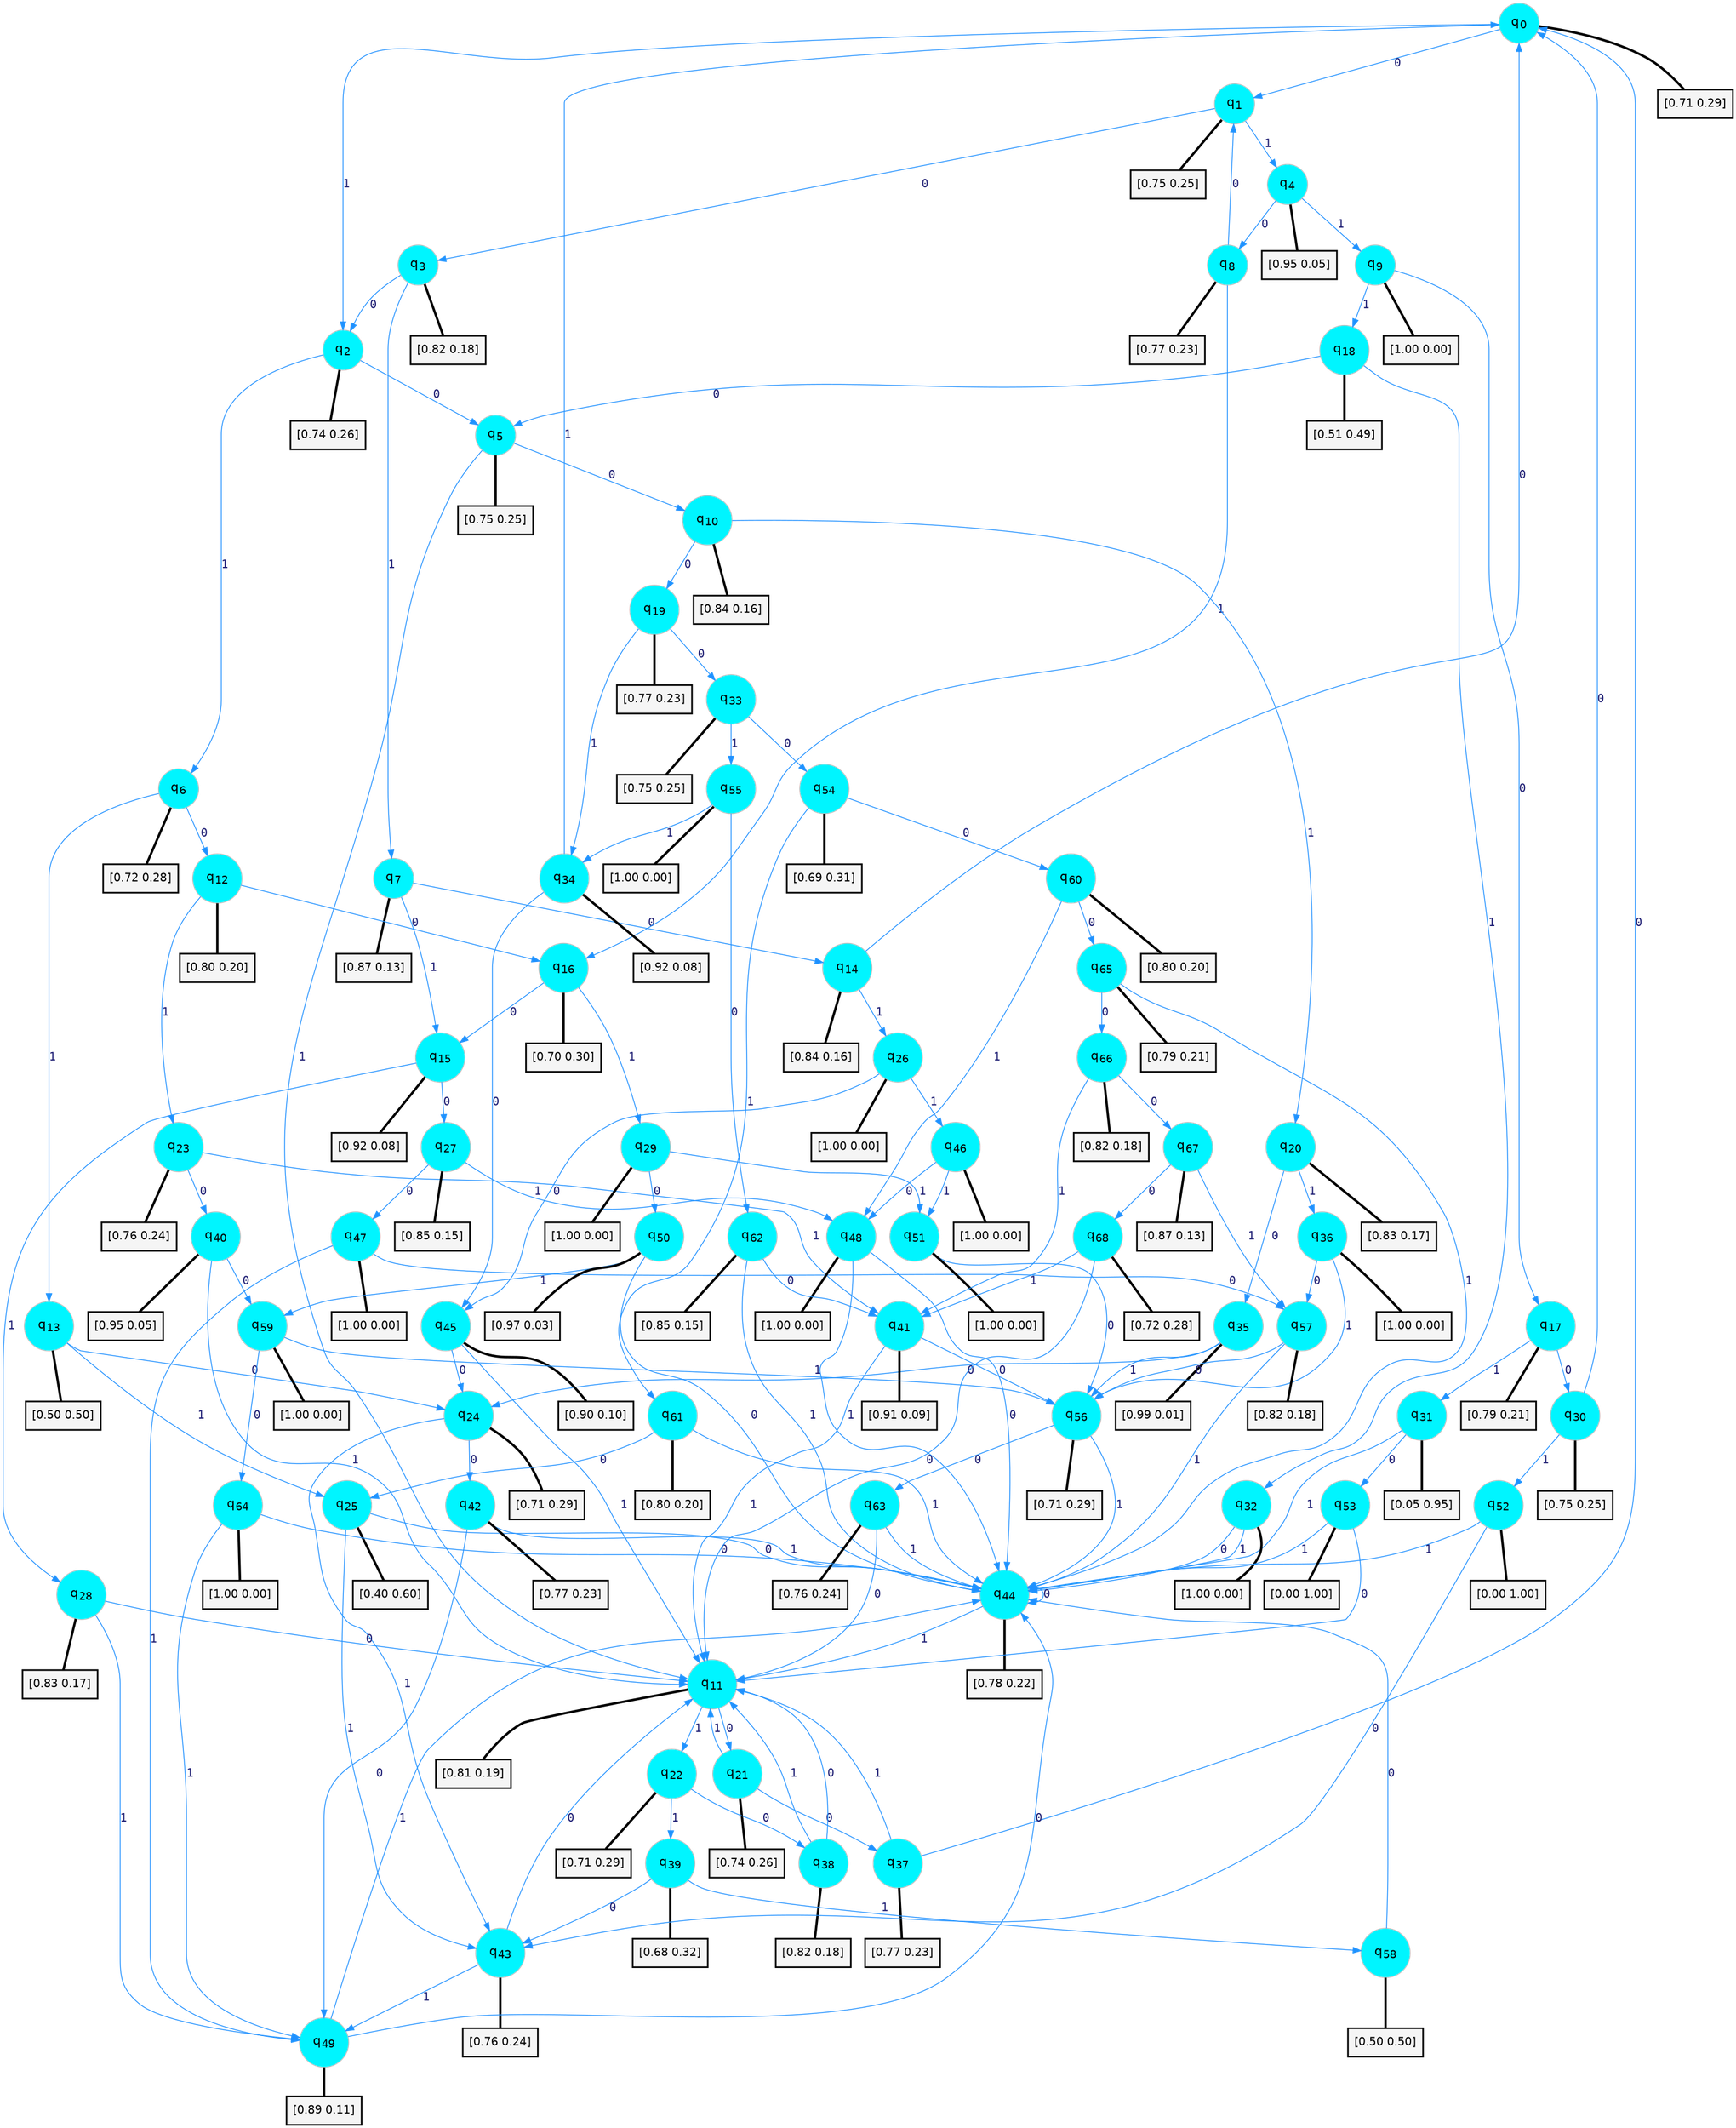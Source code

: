 digraph G {
graph [
bgcolor=transparent, dpi=300, rankdir=TD, size="40,25"];
node [
color=gray, fillcolor=turquoise1, fontcolor=black, fontname=Helvetica, fontsize=16, fontweight=bold, shape=circle, style=filled];
edge [
arrowsize=1, color=dodgerblue1, fontcolor=midnightblue, fontname=courier, fontweight=bold, penwidth=1, style=solid, weight=20];
0[label=<q<SUB>0</SUB>>];
1[label=<q<SUB>1</SUB>>];
2[label=<q<SUB>2</SUB>>];
3[label=<q<SUB>3</SUB>>];
4[label=<q<SUB>4</SUB>>];
5[label=<q<SUB>5</SUB>>];
6[label=<q<SUB>6</SUB>>];
7[label=<q<SUB>7</SUB>>];
8[label=<q<SUB>8</SUB>>];
9[label=<q<SUB>9</SUB>>];
10[label=<q<SUB>10</SUB>>];
11[label=<q<SUB>11</SUB>>];
12[label=<q<SUB>12</SUB>>];
13[label=<q<SUB>13</SUB>>];
14[label=<q<SUB>14</SUB>>];
15[label=<q<SUB>15</SUB>>];
16[label=<q<SUB>16</SUB>>];
17[label=<q<SUB>17</SUB>>];
18[label=<q<SUB>18</SUB>>];
19[label=<q<SUB>19</SUB>>];
20[label=<q<SUB>20</SUB>>];
21[label=<q<SUB>21</SUB>>];
22[label=<q<SUB>22</SUB>>];
23[label=<q<SUB>23</SUB>>];
24[label=<q<SUB>24</SUB>>];
25[label=<q<SUB>25</SUB>>];
26[label=<q<SUB>26</SUB>>];
27[label=<q<SUB>27</SUB>>];
28[label=<q<SUB>28</SUB>>];
29[label=<q<SUB>29</SUB>>];
30[label=<q<SUB>30</SUB>>];
31[label=<q<SUB>31</SUB>>];
32[label=<q<SUB>32</SUB>>];
33[label=<q<SUB>33</SUB>>];
34[label=<q<SUB>34</SUB>>];
35[label=<q<SUB>35</SUB>>];
36[label=<q<SUB>36</SUB>>];
37[label=<q<SUB>37</SUB>>];
38[label=<q<SUB>38</SUB>>];
39[label=<q<SUB>39</SUB>>];
40[label=<q<SUB>40</SUB>>];
41[label=<q<SUB>41</SUB>>];
42[label=<q<SUB>42</SUB>>];
43[label=<q<SUB>43</SUB>>];
44[label=<q<SUB>44</SUB>>];
45[label=<q<SUB>45</SUB>>];
46[label=<q<SUB>46</SUB>>];
47[label=<q<SUB>47</SUB>>];
48[label=<q<SUB>48</SUB>>];
49[label=<q<SUB>49</SUB>>];
50[label=<q<SUB>50</SUB>>];
51[label=<q<SUB>51</SUB>>];
52[label=<q<SUB>52</SUB>>];
53[label=<q<SUB>53</SUB>>];
54[label=<q<SUB>54</SUB>>];
55[label=<q<SUB>55</SUB>>];
56[label=<q<SUB>56</SUB>>];
57[label=<q<SUB>57</SUB>>];
58[label=<q<SUB>58</SUB>>];
59[label=<q<SUB>59</SUB>>];
60[label=<q<SUB>60</SUB>>];
61[label=<q<SUB>61</SUB>>];
62[label=<q<SUB>62</SUB>>];
63[label=<q<SUB>63</SUB>>];
64[label=<q<SUB>64</SUB>>];
65[label=<q<SUB>65</SUB>>];
66[label=<q<SUB>66</SUB>>];
67[label=<q<SUB>67</SUB>>];
68[label=<q<SUB>68</SUB>>];
69[label="[0.71 0.29]", shape=box,fontcolor=black, fontname=Helvetica, fontsize=14, penwidth=2, fillcolor=whitesmoke,color=black];
70[label="[0.75 0.25]", shape=box,fontcolor=black, fontname=Helvetica, fontsize=14, penwidth=2, fillcolor=whitesmoke,color=black];
71[label="[0.74 0.26]", shape=box,fontcolor=black, fontname=Helvetica, fontsize=14, penwidth=2, fillcolor=whitesmoke,color=black];
72[label="[0.82 0.18]", shape=box,fontcolor=black, fontname=Helvetica, fontsize=14, penwidth=2, fillcolor=whitesmoke,color=black];
73[label="[0.95 0.05]", shape=box,fontcolor=black, fontname=Helvetica, fontsize=14, penwidth=2, fillcolor=whitesmoke,color=black];
74[label="[0.75 0.25]", shape=box,fontcolor=black, fontname=Helvetica, fontsize=14, penwidth=2, fillcolor=whitesmoke,color=black];
75[label="[0.72 0.28]", shape=box,fontcolor=black, fontname=Helvetica, fontsize=14, penwidth=2, fillcolor=whitesmoke,color=black];
76[label="[0.87 0.13]", shape=box,fontcolor=black, fontname=Helvetica, fontsize=14, penwidth=2, fillcolor=whitesmoke,color=black];
77[label="[0.77 0.23]", shape=box,fontcolor=black, fontname=Helvetica, fontsize=14, penwidth=2, fillcolor=whitesmoke,color=black];
78[label="[1.00 0.00]", shape=box,fontcolor=black, fontname=Helvetica, fontsize=14, penwidth=2, fillcolor=whitesmoke,color=black];
79[label="[0.84 0.16]", shape=box,fontcolor=black, fontname=Helvetica, fontsize=14, penwidth=2, fillcolor=whitesmoke,color=black];
80[label="[0.81 0.19]", shape=box,fontcolor=black, fontname=Helvetica, fontsize=14, penwidth=2, fillcolor=whitesmoke,color=black];
81[label="[0.80 0.20]", shape=box,fontcolor=black, fontname=Helvetica, fontsize=14, penwidth=2, fillcolor=whitesmoke,color=black];
82[label="[0.50 0.50]", shape=box,fontcolor=black, fontname=Helvetica, fontsize=14, penwidth=2, fillcolor=whitesmoke,color=black];
83[label="[0.84 0.16]", shape=box,fontcolor=black, fontname=Helvetica, fontsize=14, penwidth=2, fillcolor=whitesmoke,color=black];
84[label="[0.92 0.08]", shape=box,fontcolor=black, fontname=Helvetica, fontsize=14, penwidth=2, fillcolor=whitesmoke,color=black];
85[label="[0.70 0.30]", shape=box,fontcolor=black, fontname=Helvetica, fontsize=14, penwidth=2, fillcolor=whitesmoke,color=black];
86[label="[0.79 0.21]", shape=box,fontcolor=black, fontname=Helvetica, fontsize=14, penwidth=2, fillcolor=whitesmoke,color=black];
87[label="[0.51 0.49]", shape=box,fontcolor=black, fontname=Helvetica, fontsize=14, penwidth=2, fillcolor=whitesmoke,color=black];
88[label="[0.77 0.23]", shape=box,fontcolor=black, fontname=Helvetica, fontsize=14, penwidth=2, fillcolor=whitesmoke,color=black];
89[label="[0.83 0.17]", shape=box,fontcolor=black, fontname=Helvetica, fontsize=14, penwidth=2, fillcolor=whitesmoke,color=black];
90[label="[0.74 0.26]", shape=box,fontcolor=black, fontname=Helvetica, fontsize=14, penwidth=2, fillcolor=whitesmoke,color=black];
91[label="[0.71 0.29]", shape=box,fontcolor=black, fontname=Helvetica, fontsize=14, penwidth=2, fillcolor=whitesmoke,color=black];
92[label="[0.76 0.24]", shape=box,fontcolor=black, fontname=Helvetica, fontsize=14, penwidth=2, fillcolor=whitesmoke,color=black];
93[label="[0.71 0.29]", shape=box,fontcolor=black, fontname=Helvetica, fontsize=14, penwidth=2, fillcolor=whitesmoke,color=black];
94[label="[0.40 0.60]", shape=box,fontcolor=black, fontname=Helvetica, fontsize=14, penwidth=2, fillcolor=whitesmoke,color=black];
95[label="[1.00 0.00]", shape=box,fontcolor=black, fontname=Helvetica, fontsize=14, penwidth=2, fillcolor=whitesmoke,color=black];
96[label="[0.85 0.15]", shape=box,fontcolor=black, fontname=Helvetica, fontsize=14, penwidth=2, fillcolor=whitesmoke,color=black];
97[label="[0.83 0.17]", shape=box,fontcolor=black, fontname=Helvetica, fontsize=14, penwidth=2, fillcolor=whitesmoke,color=black];
98[label="[1.00 0.00]", shape=box,fontcolor=black, fontname=Helvetica, fontsize=14, penwidth=2, fillcolor=whitesmoke,color=black];
99[label="[0.75 0.25]", shape=box,fontcolor=black, fontname=Helvetica, fontsize=14, penwidth=2, fillcolor=whitesmoke,color=black];
100[label="[0.05 0.95]", shape=box,fontcolor=black, fontname=Helvetica, fontsize=14, penwidth=2, fillcolor=whitesmoke,color=black];
101[label="[1.00 0.00]", shape=box,fontcolor=black, fontname=Helvetica, fontsize=14, penwidth=2, fillcolor=whitesmoke,color=black];
102[label="[0.75 0.25]", shape=box,fontcolor=black, fontname=Helvetica, fontsize=14, penwidth=2, fillcolor=whitesmoke,color=black];
103[label="[0.92 0.08]", shape=box,fontcolor=black, fontname=Helvetica, fontsize=14, penwidth=2, fillcolor=whitesmoke,color=black];
104[label="[0.99 0.01]", shape=box,fontcolor=black, fontname=Helvetica, fontsize=14, penwidth=2, fillcolor=whitesmoke,color=black];
105[label="[1.00 0.00]", shape=box,fontcolor=black, fontname=Helvetica, fontsize=14, penwidth=2, fillcolor=whitesmoke,color=black];
106[label="[0.77 0.23]", shape=box,fontcolor=black, fontname=Helvetica, fontsize=14, penwidth=2, fillcolor=whitesmoke,color=black];
107[label="[0.82 0.18]", shape=box,fontcolor=black, fontname=Helvetica, fontsize=14, penwidth=2, fillcolor=whitesmoke,color=black];
108[label="[0.68 0.32]", shape=box,fontcolor=black, fontname=Helvetica, fontsize=14, penwidth=2, fillcolor=whitesmoke,color=black];
109[label="[0.95 0.05]", shape=box,fontcolor=black, fontname=Helvetica, fontsize=14, penwidth=2, fillcolor=whitesmoke,color=black];
110[label="[0.91 0.09]", shape=box,fontcolor=black, fontname=Helvetica, fontsize=14, penwidth=2, fillcolor=whitesmoke,color=black];
111[label="[0.77 0.23]", shape=box,fontcolor=black, fontname=Helvetica, fontsize=14, penwidth=2, fillcolor=whitesmoke,color=black];
112[label="[0.76 0.24]", shape=box,fontcolor=black, fontname=Helvetica, fontsize=14, penwidth=2, fillcolor=whitesmoke,color=black];
113[label="[0.78 0.22]", shape=box,fontcolor=black, fontname=Helvetica, fontsize=14, penwidth=2, fillcolor=whitesmoke,color=black];
114[label="[0.90 0.10]", shape=box,fontcolor=black, fontname=Helvetica, fontsize=14, penwidth=2, fillcolor=whitesmoke,color=black];
115[label="[1.00 0.00]", shape=box,fontcolor=black, fontname=Helvetica, fontsize=14, penwidth=2, fillcolor=whitesmoke,color=black];
116[label="[1.00 0.00]", shape=box,fontcolor=black, fontname=Helvetica, fontsize=14, penwidth=2, fillcolor=whitesmoke,color=black];
117[label="[1.00 0.00]", shape=box,fontcolor=black, fontname=Helvetica, fontsize=14, penwidth=2, fillcolor=whitesmoke,color=black];
118[label="[0.89 0.11]", shape=box,fontcolor=black, fontname=Helvetica, fontsize=14, penwidth=2, fillcolor=whitesmoke,color=black];
119[label="[0.97 0.03]", shape=box,fontcolor=black, fontname=Helvetica, fontsize=14, penwidth=2, fillcolor=whitesmoke,color=black];
120[label="[1.00 0.00]", shape=box,fontcolor=black, fontname=Helvetica, fontsize=14, penwidth=2, fillcolor=whitesmoke,color=black];
121[label="[0.00 1.00]", shape=box,fontcolor=black, fontname=Helvetica, fontsize=14, penwidth=2, fillcolor=whitesmoke,color=black];
122[label="[0.00 1.00]", shape=box,fontcolor=black, fontname=Helvetica, fontsize=14, penwidth=2, fillcolor=whitesmoke,color=black];
123[label="[0.69 0.31]", shape=box,fontcolor=black, fontname=Helvetica, fontsize=14, penwidth=2, fillcolor=whitesmoke,color=black];
124[label="[1.00 0.00]", shape=box,fontcolor=black, fontname=Helvetica, fontsize=14, penwidth=2, fillcolor=whitesmoke,color=black];
125[label="[0.71 0.29]", shape=box,fontcolor=black, fontname=Helvetica, fontsize=14, penwidth=2, fillcolor=whitesmoke,color=black];
126[label="[0.82 0.18]", shape=box,fontcolor=black, fontname=Helvetica, fontsize=14, penwidth=2, fillcolor=whitesmoke,color=black];
127[label="[0.50 0.50]", shape=box,fontcolor=black, fontname=Helvetica, fontsize=14, penwidth=2, fillcolor=whitesmoke,color=black];
128[label="[1.00 0.00]", shape=box,fontcolor=black, fontname=Helvetica, fontsize=14, penwidth=2, fillcolor=whitesmoke,color=black];
129[label="[0.80 0.20]", shape=box,fontcolor=black, fontname=Helvetica, fontsize=14, penwidth=2, fillcolor=whitesmoke,color=black];
130[label="[0.80 0.20]", shape=box,fontcolor=black, fontname=Helvetica, fontsize=14, penwidth=2, fillcolor=whitesmoke,color=black];
131[label="[0.85 0.15]", shape=box,fontcolor=black, fontname=Helvetica, fontsize=14, penwidth=2, fillcolor=whitesmoke,color=black];
132[label="[0.76 0.24]", shape=box,fontcolor=black, fontname=Helvetica, fontsize=14, penwidth=2, fillcolor=whitesmoke,color=black];
133[label="[1.00 0.00]", shape=box,fontcolor=black, fontname=Helvetica, fontsize=14, penwidth=2, fillcolor=whitesmoke,color=black];
134[label="[0.79 0.21]", shape=box,fontcolor=black, fontname=Helvetica, fontsize=14, penwidth=2, fillcolor=whitesmoke,color=black];
135[label="[0.82 0.18]", shape=box,fontcolor=black, fontname=Helvetica, fontsize=14, penwidth=2, fillcolor=whitesmoke,color=black];
136[label="[0.87 0.13]", shape=box,fontcolor=black, fontname=Helvetica, fontsize=14, penwidth=2, fillcolor=whitesmoke,color=black];
137[label="[0.72 0.28]", shape=box,fontcolor=black, fontname=Helvetica, fontsize=14, penwidth=2, fillcolor=whitesmoke,color=black];
0->1 [label=0];
0->2 [label=1];
0->69 [arrowhead=none, penwidth=3,color=black];
1->3 [label=0];
1->4 [label=1];
1->70 [arrowhead=none, penwidth=3,color=black];
2->5 [label=0];
2->6 [label=1];
2->71 [arrowhead=none, penwidth=3,color=black];
3->2 [label=0];
3->7 [label=1];
3->72 [arrowhead=none, penwidth=3,color=black];
4->8 [label=0];
4->9 [label=1];
4->73 [arrowhead=none, penwidth=3,color=black];
5->10 [label=0];
5->11 [label=1];
5->74 [arrowhead=none, penwidth=3,color=black];
6->12 [label=0];
6->13 [label=1];
6->75 [arrowhead=none, penwidth=3,color=black];
7->14 [label=0];
7->15 [label=1];
7->76 [arrowhead=none, penwidth=3,color=black];
8->1 [label=0];
8->16 [label=1];
8->77 [arrowhead=none, penwidth=3,color=black];
9->17 [label=0];
9->18 [label=1];
9->78 [arrowhead=none, penwidth=3,color=black];
10->19 [label=0];
10->20 [label=1];
10->79 [arrowhead=none, penwidth=3,color=black];
11->21 [label=0];
11->22 [label=1];
11->80 [arrowhead=none, penwidth=3,color=black];
12->16 [label=0];
12->23 [label=1];
12->81 [arrowhead=none, penwidth=3,color=black];
13->24 [label=0];
13->25 [label=1];
13->82 [arrowhead=none, penwidth=3,color=black];
14->0 [label=0];
14->26 [label=1];
14->83 [arrowhead=none, penwidth=3,color=black];
15->27 [label=0];
15->28 [label=1];
15->84 [arrowhead=none, penwidth=3,color=black];
16->15 [label=0];
16->29 [label=1];
16->85 [arrowhead=none, penwidth=3,color=black];
17->30 [label=0];
17->31 [label=1];
17->86 [arrowhead=none, penwidth=3,color=black];
18->5 [label=0];
18->32 [label=1];
18->87 [arrowhead=none, penwidth=3,color=black];
19->33 [label=0];
19->34 [label=1];
19->88 [arrowhead=none, penwidth=3,color=black];
20->35 [label=0];
20->36 [label=1];
20->89 [arrowhead=none, penwidth=3,color=black];
21->37 [label=0];
21->11 [label=1];
21->90 [arrowhead=none, penwidth=3,color=black];
22->38 [label=0];
22->39 [label=1];
22->91 [arrowhead=none, penwidth=3,color=black];
23->40 [label=0];
23->41 [label=1];
23->92 [arrowhead=none, penwidth=3,color=black];
24->42 [label=0];
24->43 [label=1];
24->93 [arrowhead=none, penwidth=3,color=black];
25->44 [label=0];
25->43 [label=1];
25->94 [arrowhead=none, penwidth=3,color=black];
26->45 [label=0];
26->46 [label=1];
26->95 [arrowhead=none, penwidth=3,color=black];
27->47 [label=0];
27->48 [label=1];
27->96 [arrowhead=none, penwidth=3,color=black];
28->11 [label=0];
28->49 [label=1];
28->97 [arrowhead=none, penwidth=3,color=black];
29->50 [label=0];
29->51 [label=1];
29->98 [arrowhead=none, penwidth=3,color=black];
30->0 [label=0];
30->52 [label=1];
30->99 [arrowhead=none, penwidth=3,color=black];
31->53 [label=0];
31->44 [label=1];
31->100 [arrowhead=none, penwidth=3,color=black];
32->44 [label=0];
32->44 [label=1];
32->101 [arrowhead=none, penwidth=3,color=black];
33->54 [label=0];
33->55 [label=1];
33->102 [arrowhead=none, penwidth=3,color=black];
34->45 [label=0];
34->0 [label=1];
34->103 [arrowhead=none, penwidth=3,color=black];
35->24 [label=0];
35->56 [label=1];
35->104 [arrowhead=none, penwidth=3,color=black];
36->57 [label=0];
36->56 [label=1];
36->105 [arrowhead=none, penwidth=3,color=black];
37->0 [label=0];
37->11 [label=1];
37->106 [arrowhead=none, penwidth=3,color=black];
38->11 [label=0];
38->11 [label=1];
38->107 [arrowhead=none, penwidth=3,color=black];
39->43 [label=0];
39->58 [label=1];
39->108 [arrowhead=none, penwidth=3,color=black];
40->59 [label=0];
40->11 [label=1];
40->109 [arrowhead=none, penwidth=3,color=black];
41->56 [label=0];
41->11 [label=1];
41->110 [arrowhead=none, penwidth=3,color=black];
42->49 [label=0];
42->44 [label=1];
42->111 [arrowhead=none, penwidth=3,color=black];
43->11 [label=0];
43->49 [label=1];
43->112 [arrowhead=none, penwidth=3,color=black];
44->44 [label=0];
44->11 [label=1];
44->113 [arrowhead=none, penwidth=3,color=black];
45->24 [label=0];
45->11 [label=1];
45->114 [arrowhead=none, penwidth=3,color=black];
46->48 [label=0];
46->51 [label=1];
46->115 [arrowhead=none, penwidth=3,color=black];
47->57 [label=0];
47->49 [label=1];
47->116 [arrowhead=none, penwidth=3,color=black];
48->44 [label=0];
48->44 [label=1];
48->117 [arrowhead=none, penwidth=3,color=black];
49->44 [label=0];
49->44 [label=1];
49->118 [arrowhead=none, penwidth=3,color=black];
50->44 [label=0];
50->59 [label=1];
50->119 [arrowhead=none, penwidth=3,color=black];
51->56 [label=0];
51->120 [arrowhead=none, penwidth=3,color=black];
52->43 [label=0];
52->44 [label=1];
52->121 [arrowhead=none, penwidth=3,color=black];
53->11 [label=0];
53->44 [label=1];
53->122 [arrowhead=none, penwidth=3,color=black];
54->60 [label=0];
54->61 [label=1];
54->123 [arrowhead=none, penwidth=3,color=black];
55->62 [label=0];
55->34 [label=1];
55->124 [arrowhead=none, penwidth=3,color=black];
56->63 [label=0];
56->44 [label=1];
56->125 [arrowhead=none, penwidth=3,color=black];
57->56 [label=0];
57->44 [label=1];
57->126 [arrowhead=none, penwidth=3,color=black];
58->44 [label=0];
58->127 [arrowhead=none, penwidth=3,color=black];
59->64 [label=0];
59->56 [label=1];
59->128 [arrowhead=none, penwidth=3,color=black];
60->65 [label=0];
60->48 [label=1];
60->129 [arrowhead=none, penwidth=3,color=black];
61->25 [label=0];
61->44 [label=1];
61->130 [arrowhead=none, penwidth=3,color=black];
62->41 [label=0];
62->44 [label=1];
62->131 [arrowhead=none, penwidth=3,color=black];
63->11 [label=0];
63->44 [label=1];
63->132 [arrowhead=none, penwidth=3,color=black];
64->44 [label=0];
64->49 [label=1];
64->133 [arrowhead=none, penwidth=3,color=black];
65->66 [label=0];
65->44 [label=1];
65->134 [arrowhead=none, penwidth=3,color=black];
66->67 [label=0];
66->41 [label=1];
66->135 [arrowhead=none, penwidth=3,color=black];
67->68 [label=0];
67->57 [label=1];
67->136 [arrowhead=none, penwidth=3,color=black];
68->11 [label=0];
68->41 [label=1];
68->137 [arrowhead=none, penwidth=3,color=black];
}

